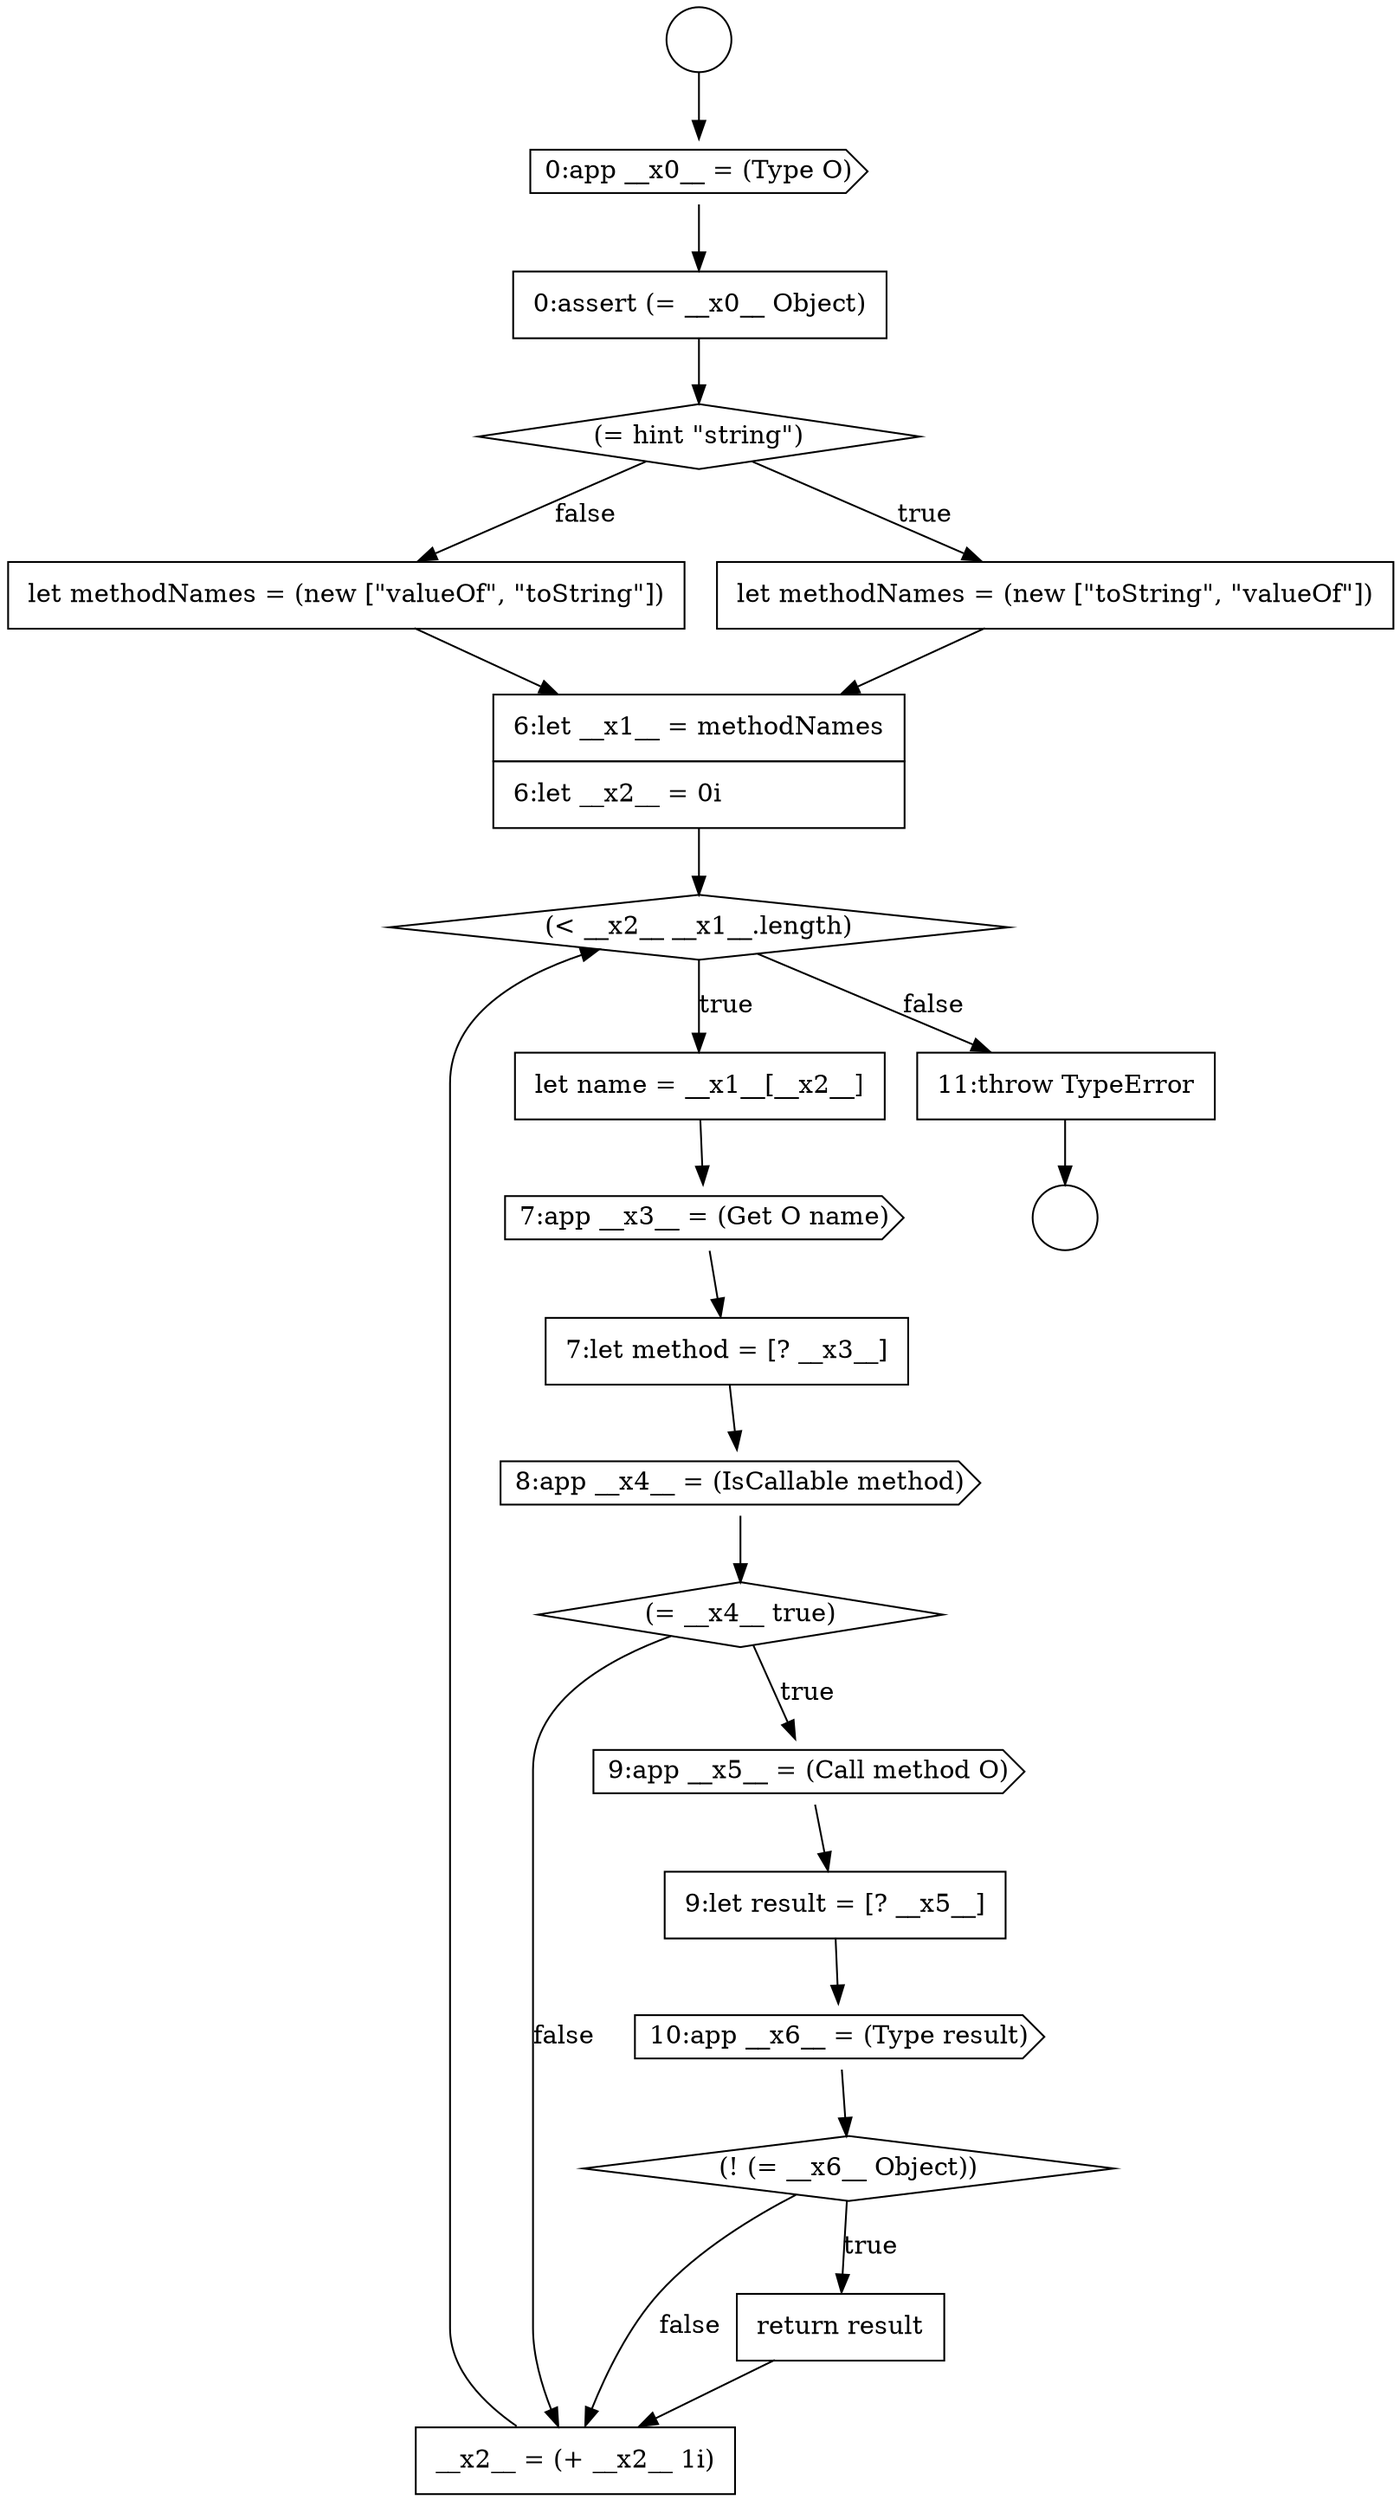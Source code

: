 digraph {
  node276 [shape=none, margin=0, label=<<font color="black">
    <table border="0" cellborder="1" cellspacing="0" cellpadding="10">
      <tr><td align="left">0:assert (= __x0__ Object)</td></tr>
    </table>
  </font>> color="black" fillcolor="white" style=filled]
  node288 [shape=none, margin=0, label=<<font color="black">
    <table border="0" cellborder="1" cellspacing="0" cellpadding="10">
      <tr><td align="left">9:let result = [? __x5__]</td></tr>
    </table>
  </font>> color="black" fillcolor="white" style=filled]
  node292 [shape=none, margin=0, label=<<font color="black">
    <table border="0" cellborder="1" cellspacing="0" cellpadding="10">
      <tr><td align="left">__x2__ = (+ __x2__ 1i)</td></tr>
    </table>
  </font>> color="black" fillcolor="white" style=filled]
  node275 [shape=cds, label=<<font color="black">0:app __x0__ = (Type O)</font>> color="black" fillcolor="white" style=filled]
  node285 [shape=cds, label=<<font color="black">8:app __x4__ = (IsCallable method)</font>> color="black" fillcolor="white" style=filled]
  node279 [shape=none, margin=0, label=<<font color="black">
    <table border="0" cellborder="1" cellspacing="0" cellpadding="10">
      <tr><td align="left">let methodNames = (new [&quot;valueOf&quot;, &quot;toString&quot;])</td></tr>
    </table>
  </font>> color="black" fillcolor="white" style=filled]
  node274 [shape=circle label=" " color="black" fillcolor="white" style=filled]
  node278 [shape=none, margin=0, label=<<font color="black">
    <table border="0" cellborder="1" cellspacing="0" cellpadding="10">
      <tr><td align="left">let methodNames = (new [&quot;toString&quot;, &quot;valueOf&quot;])</td></tr>
    </table>
  </font>> color="black" fillcolor="white" style=filled]
  node282 [shape=none, margin=0, label=<<font color="black">
    <table border="0" cellborder="1" cellspacing="0" cellpadding="10">
      <tr><td align="left">let name = __x1__[__x2__]</td></tr>
    </table>
  </font>> color="black" fillcolor="white" style=filled]
  node273 [shape=circle label=" " color="black" fillcolor="white" style=filled]
  node283 [shape=cds, label=<<font color="black">7:app __x3__ = (Get O name)</font>> color="black" fillcolor="white" style=filled]
  node277 [shape=diamond, label=<<font color="black">(= hint &quot;string&quot;)</font>> color="black" fillcolor="white" style=filled]
  node284 [shape=none, margin=0, label=<<font color="black">
    <table border="0" cellborder="1" cellspacing="0" cellpadding="10">
      <tr><td align="left">7:let method = [? __x3__]</td></tr>
    </table>
  </font>> color="black" fillcolor="white" style=filled]
  node289 [shape=cds, label=<<font color="black">10:app __x6__ = (Type result)</font>> color="black" fillcolor="white" style=filled]
  node280 [shape=none, margin=0, label=<<font color="black">
    <table border="0" cellborder="1" cellspacing="0" cellpadding="10">
      <tr><td align="left">6:let __x1__ = methodNames</td></tr>
      <tr><td align="left">6:let __x2__ = 0i</td></tr>
    </table>
  </font>> color="black" fillcolor="white" style=filled]
  node293 [shape=none, margin=0, label=<<font color="black">
    <table border="0" cellborder="1" cellspacing="0" cellpadding="10">
      <tr><td align="left">11:throw TypeError</td></tr>
    </table>
  </font>> color="black" fillcolor="white" style=filled]
  node286 [shape=diamond, label=<<font color="black">(= __x4__ true)</font>> color="black" fillcolor="white" style=filled]
  node291 [shape=none, margin=0, label=<<font color="black">
    <table border="0" cellborder="1" cellspacing="0" cellpadding="10">
      <tr><td align="left">return result</td></tr>
    </table>
  </font>> color="black" fillcolor="white" style=filled]
  node281 [shape=diamond, label=<<font color="black">(&lt; __x2__ __x1__.length)</font>> color="black" fillcolor="white" style=filled]
  node290 [shape=diamond, label=<<font color="black">(! (= __x6__ Object))</font>> color="black" fillcolor="white" style=filled]
  node287 [shape=cds, label=<<font color="black">9:app __x5__ = (Call method O)</font>> color="black" fillcolor="white" style=filled]
  node273 -> node275 [ color="black"]
  node283 -> node284 [ color="black"]
  node284 -> node285 [ color="black"]
  node288 -> node289 [ color="black"]
  node282 -> node283 [ color="black"]
  node293 -> node274 [ color="black"]
  node285 -> node286 [ color="black"]
  node292 -> node281 [ color="black"]
  node290 -> node291 [label=<<font color="black">true</font>> color="black"]
  node290 -> node292 [label=<<font color="black">false</font>> color="black"]
  node278 -> node280 [ color="black"]
  node280 -> node281 [ color="black"]
  node287 -> node288 [ color="black"]
  node276 -> node277 [ color="black"]
  node289 -> node290 [ color="black"]
  node277 -> node278 [label=<<font color="black">true</font>> color="black"]
  node277 -> node279 [label=<<font color="black">false</font>> color="black"]
  node281 -> node282 [label=<<font color="black">true</font>> color="black"]
  node281 -> node293 [label=<<font color="black">false</font>> color="black"]
  node275 -> node276 [ color="black"]
  node291 -> node292 [ color="black"]
  node279 -> node280 [ color="black"]
  node286 -> node287 [label=<<font color="black">true</font>> color="black"]
  node286 -> node292 [label=<<font color="black">false</font>> color="black"]
}
